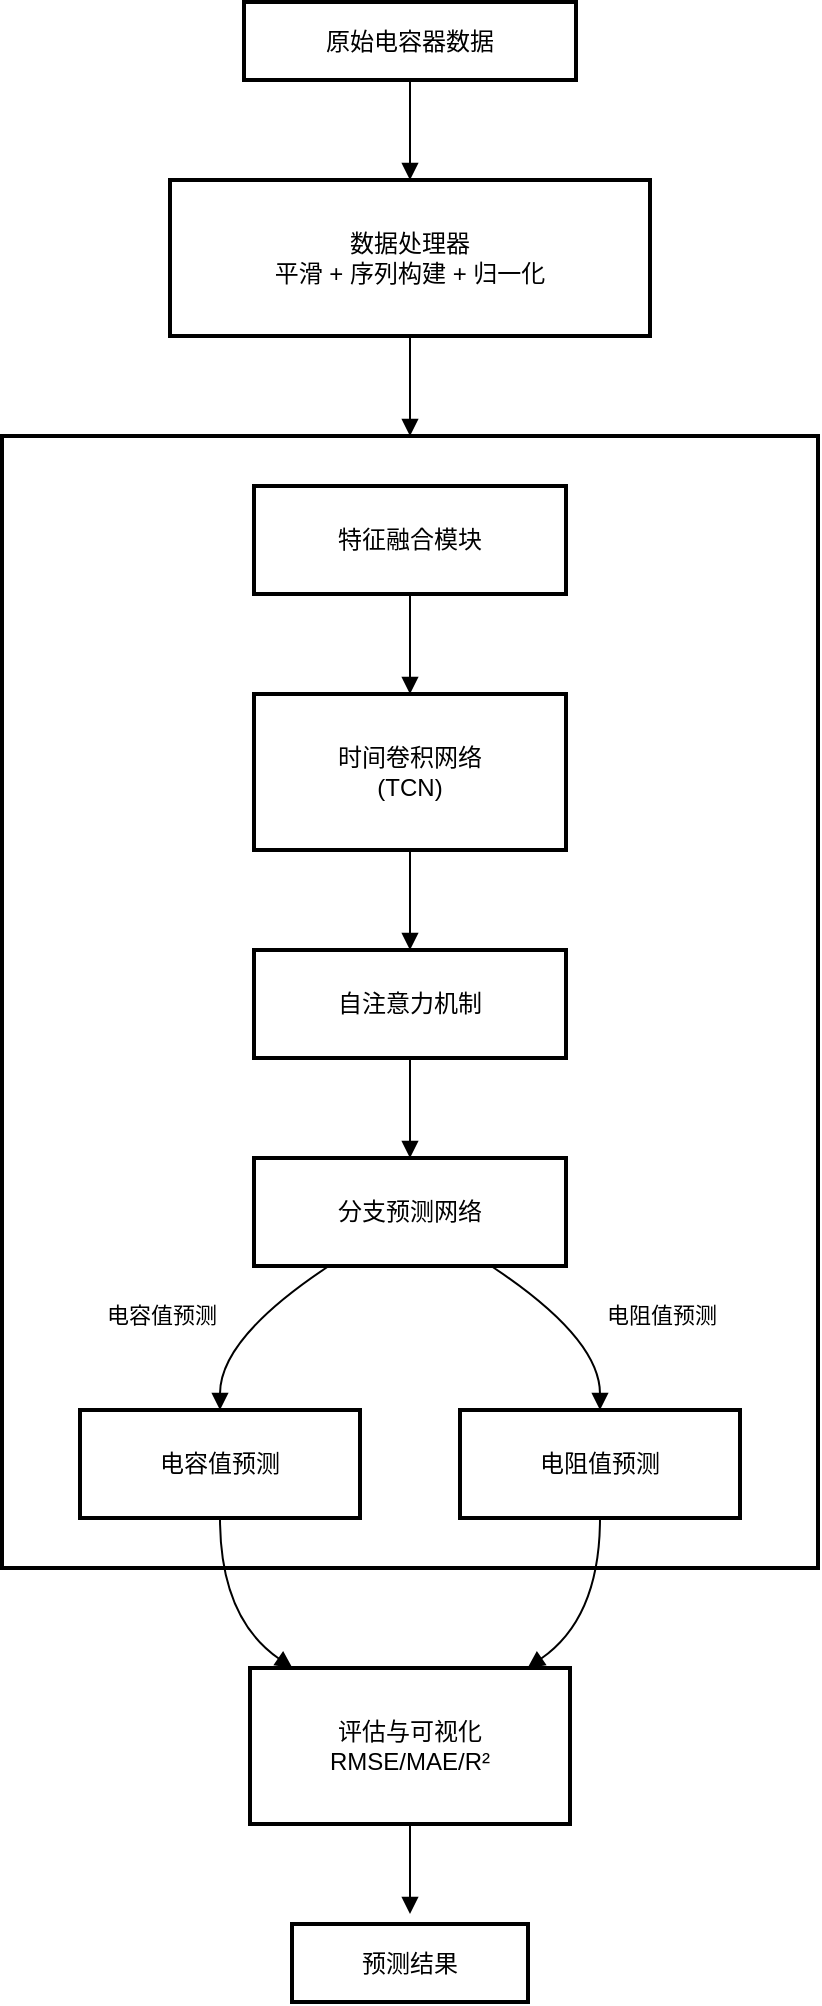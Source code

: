 <mxfile version="27.0.3">
  <diagram name="第 1 页" id="r-ddtsW2n2lSNyHTyDSO">
    <mxGraphModel dx="1038" dy="715" grid="1" gridSize="10" guides="1" tooltips="1" connect="1" arrows="1" fold="1" page="1" pageScale="1" pageWidth="827" pageHeight="1169" math="0" shadow="0" adaptiveColors="auto">
      <root>
        <mxCell id="0" />
        <mxCell id="1" parent="0" />
        <mxCell id="7jRnnlwP65a75NCF8e-D-22" value="双能谱-时注模型" style="whiteSpace=wrap;strokeWidth=2;labelBackgroundColor=none;rounded=0;" vertex="1" parent="1">
          <mxGeometry x="220" y="301" width="408" height="566" as="geometry" />
        </mxCell>
        <mxCell id="7jRnnlwP65a75NCF8e-D-23" value="原始电容器数据" style="shape=parallelogram;perimeter=parallelogramPerimeter;fixedSize=1;strokeWidth=2;whiteSpace=wrap;size=-11;labelBackgroundColor=none;rounded=0;" vertex="1" parent="1">
          <mxGeometry x="341" y="84" width="166" height="39" as="geometry" />
        </mxCell>
        <mxCell id="7jRnnlwP65a75NCF8e-D-24" value="数据处理器&#xa;平滑 + 序列构建 + 归一化" style="whiteSpace=wrap;strokeWidth=2;labelBackgroundColor=none;rounded=0;" vertex="1" parent="1">
          <mxGeometry x="304" y="173" width="240" height="78" as="geometry" />
        </mxCell>
        <mxCell id="7jRnnlwP65a75NCF8e-D-25" value="特征融合模块" style="whiteSpace=wrap;strokeWidth=2;labelBackgroundColor=none;rounded=0;" vertex="1" parent="1">
          <mxGeometry x="346" y="326" width="156" height="54" as="geometry" />
        </mxCell>
        <mxCell id="7jRnnlwP65a75NCF8e-D-26" value="时间卷积网络&#xa;(TCN)" style="whiteSpace=wrap;strokeWidth=2;labelBackgroundColor=none;rounded=0;" vertex="1" parent="1">
          <mxGeometry x="346" y="430" width="156" height="78" as="geometry" />
        </mxCell>
        <mxCell id="7jRnnlwP65a75NCF8e-D-27" value="自注意力机制" style="whiteSpace=wrap;strokeWidth=2;labelBackgroundColor=none;rounded=0;" vertex="1" parent="1">
          <mxGeometry x="346" y="558" width="156" height="54" as="geometry" />
        </mxCell>
        <mxCell id="7jRnnlwP65a75NCF8e-D-28" value="分支预测网络" style="whiteSpace=wrap;strokeWidth=2;labelBackgroundColor=none;rounded=0;" vertex="1" parent="1">
          <mxGeometry x="346" y="662" width="156" height="54" as="geometry" />
        </mxCell>
        <mxCell id="7jRnnlwP65a75NCF8e-D-29" value="电容值预测" style="whiteSpace=wrap;strokeWidth=2;labelBackgroundColor=none;rounded=0;" vertex="1" parent="1">
          <mxGeometry x="259" y="788" width="140" height="54" as="geometry" />
        </mxCell>
        <mxCell id="7jRnnlwP65a75NCF8e-D-30" value="电阻值预测" style="whiteSpace=wrap;strokeWidth=2;labelBackgroundColor=none;rounded=0;" vertex="1" parent="1">
          <mxGeometry x="449" y="788" width="140" height="54" as="geometry" />
        </mxCell>
        <mxCell id="7jRnnlwP65a75NCF8e-D-31" value="评估与可视化&#xa;RMSE/MAE/R²" style="whiteSpace=wrap;strokeWidth=2;labelBackgroundColor=none;rounded=0;" vertex="1" parent="1">
          <mxGeometry x="344" y="917" width="160" height="78" as="geometry" />
        </mxCell>
        <mxCell id="7jRnnlwP65a75NCF8e-D-32" value="预测结果" style="shape=parallelogram;perimeter=parallelogramPerimeter;fixedSize=1;strokeWidth=2;whiteSpace=wrap;labelBackgroundColor=none;rounded=0;size=-5.0;" vertex="1" parent="1">
          <mxGeometry x="365" y="1045" width="118" height="39" as="geometry" />
        </mxCell>
        <mxCell id="7jRnnlwP65a75NCF8e-D-33" value="" style="curved=1;startArrow=none;endArrow=block;exitX=0.5;exitY=1;entryX=0.5;entryY=0;rounded=0;labelBackgroundColor=none;fontColor=default;" edge="1" parent="1" source="7jRnnlwP65a75NCF8e-D-23" target="7jRnnlwP65a75NCF8e-D-24">
          <mxGeometry relative="1" as="geometry">
            <Array as="points" />
          </mxGeometry>
        </mxCell>
        <mxCell id="7jRnnlwP65a75NCF8e-D-34" value="" style="curved=1;startArrow=none;endArrow=block;exitX=0.5;exitY=1;entryX=0.5;entryY=0;rounded=0;labelBackgroundColor=none;fontColor=default;" edge="1" parent="1" source="7jRnnlwP65a75NCF8e-D-25" target="7jRnnlwP65a75NCF8e-D-26">
          <mxGeometry relative="1" as="geometry">
            <Array as="points" />
          </mxGeometry>
        </mxCell>
        <mxCell id="7jRnnlwP65a75NCF8e-D-35" value="" style="curved=1;startArrow=none;endArrow=block;exitX=0.5;exitY=1;entryX=0.5;entryY=0;rounded=0;labelBackgroundColor=none;fontColor=default;" edge="1" parent="1" source="7jRnnlwP65a75NCF8e-D-26" target="7jRnnlwP65a75NCF8e-D-27">
          <mxGeometry relative="1" as="geometry">
            <Array as="points" />
          </mxGeometry>
        </mxCell>
        <mxCell id="7jRnnlwP65a75NCF8e-D-36" value="" style="curved=1;startArrow=none;endArrow=block;exitX=0.5;exitY=1;entryX=0.5;entryY=0;rounded=0;labelBackgroundColor=none;fontColor=default;" edge="1" parent="1" source="7jRnnlwP65a75NCF8e-D-27" target="7jRnnlwP65a75NCF8e-D-28">
          <mxGeometry relative="1" as="geometry">
            <Array as="points" />
          </mxGeometry>
        </mxCell>
        <mxCell id="7jRnnlwP65a75NCF8e-D-37" value="电容值预测" style="curved=1;startArrow=none;endArrow=block;exitX=0.24;exitY=1;entryX=0.5;entryY=0.01;rounded=0;labelBackgroundColor=none;fontColor=default;" edge="1" parent="1" source="7jRnnlwP65a75NCF8e-D-28" target="7jRnnlwP65a75NCF8e-D-29">
          <mxGeometry x="0.289" y="-31" relative="1" as="geometry">
            <Array as="points">
              <mxPoint x="329" y="752" />
            </Array>
            <mxPoint x="2" y="-12" as="offset" />
          </mxGeometry>
        </mxCell>
        <mxCell id="7jRnnlwP65a75NCF8e-D-38" value="电阻值预测" style="curved=1;startArrow=none;endArrow=block;exitX=0.76;exitY=1;entryX=0.5;entryY=0.01;rounded=0;labelBackgroundColor=none;fontColor=default;" edge="1" parent="1" source="7jRnnlwP65a75NCF8e-D-28" target="7jRnnlwP65a75NCF8e-D-30">
          <mxGeometry x="0.289" y="33" relative="1" as="geometry">
            <Array as="points">
              <mxPoint x="519" y="752" />
            </Array>
            <mxPoint x="-2" y="-12" as="offset" />
          </mxGeometry>
        </mxCell>
        <mxCell id="7jRnnlwP65a75NCF8e-D-39" value="" style="curved=1;startArrow=none;endArrow=block;exitX=0.5;exitY=1.01;entryX=0.14;entryY=0.01;rounded=0;labelBackgroundColor=none;fontColor=default;" edge="1" parent="1" source="7jRnnlwP65a75NCF8e-D-29" target="7jRnnlwP65a75NCF8e-D-31">
          <mxGeometry relative="1" as="geometry">
            <Array as="points">
              <mxPoint x="329" y="892" />
            </Array>
          </mxGeometry>
        </mxCell>
        <mxCell id="7jRnnlwP65a75NCF8e-D-40" value="" style="curved=1;startArrow=none;endArrow=block;exitX=0.5;exitY=1.01;entryX=0.86;entryY=0.01;rounded=0;labelBackgroundColor=none;fontColor=default;" edge="1" parent="1" source="7jRnnlwP65a75NCF8e-D-30" target="7jRnnlwP65a75NCF8e-D-31">
          <mxGeometry relative="1" as="geometry">
            <Array as="points">
              <mxPoint x="519" y="892" />
            </Array>
          </mxGeometry>
        </mxCell>
        <mxCell id="7jRnnlwP65a75NCF8e-D-41" value="" style="curved=1;startArrow=none;endArrow=block;exitX=0.5;exitY=1.01;rounded=0;labelBackgroundColor=none;fontColor=default;" edge="1" parent="1" source="7jRnnlwP65a75NCF8e-D-31">
          <mxGeometry relative="1" as="geometry">
            <Array as="points" />
            <mxPoint x="424" y="1040" as="targetPoint" />
          </mxGeometry>
        </mxCell>
        <mxCell id="7jRnnlwP65a75NCF8e-D-42" value="" style="curved=1;startArrow=none;endArrow=block;rounded=0;labelBackgroundColor=none;fontColor=default;" edge="1" parent="1" source="7jRnnlwP65a75NCF8e-D-24" target="7jRnnlwP65a75NCF8e-D-22">
          <mxGeometry relative="1" as="geometry">
            <Array as="points" />
          </mxGeometry>
        </mxCell>
      </root>
    </mxGraphModel>
  </diagram>
</mxfile>
